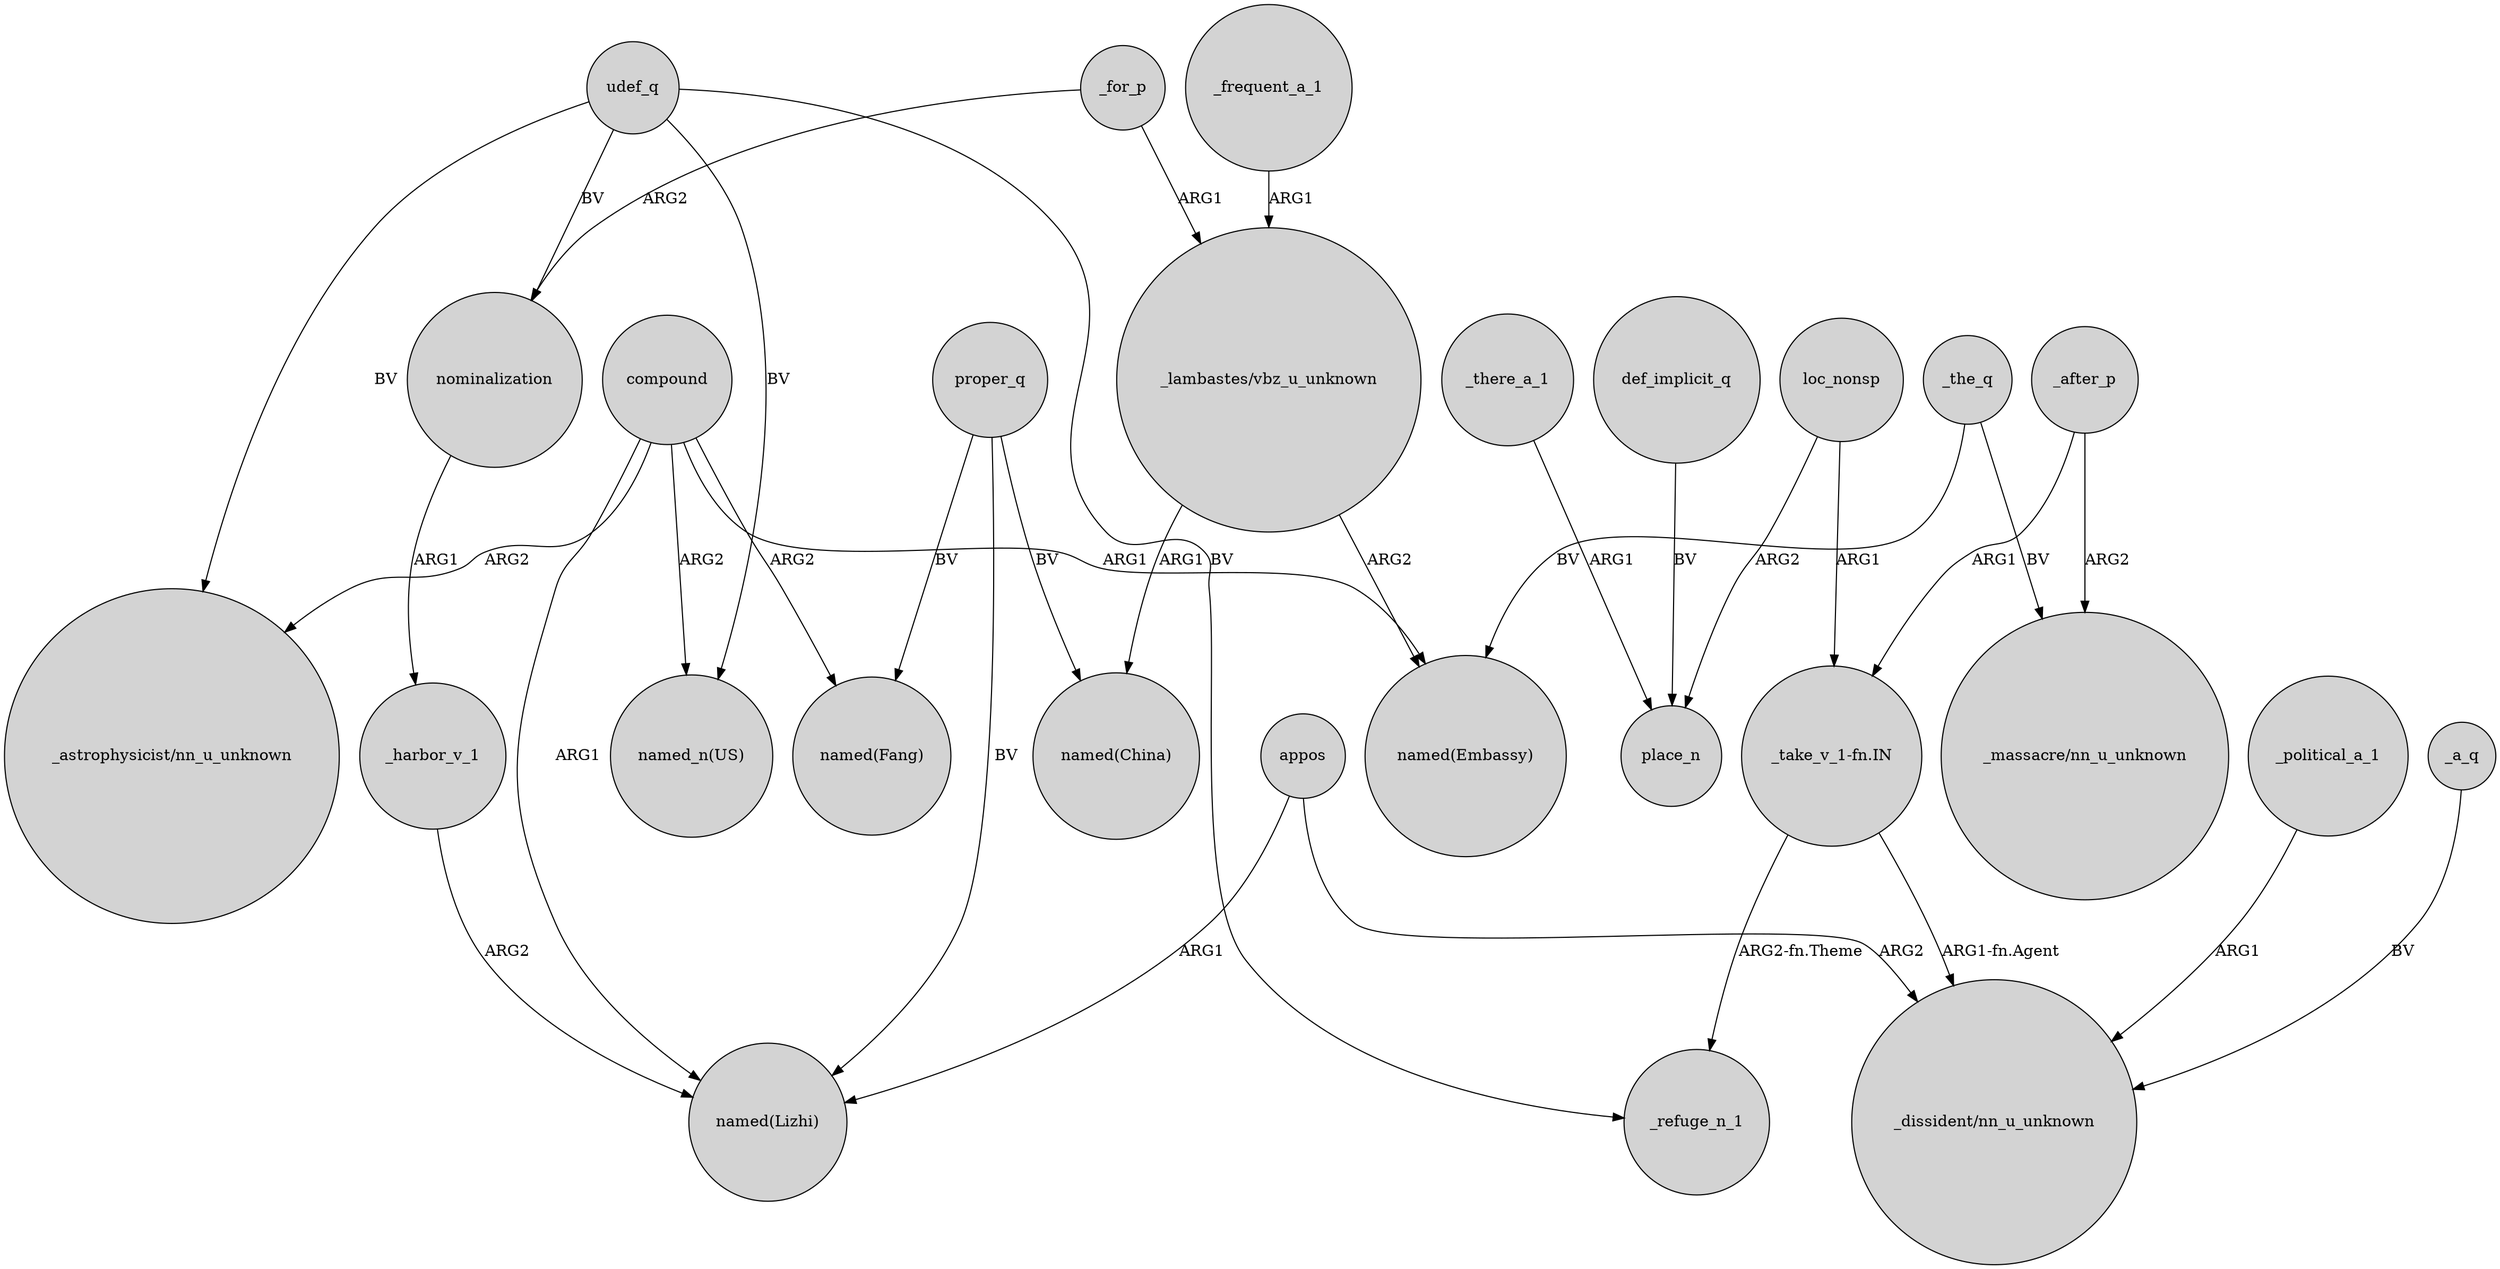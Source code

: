 digraph {
	node [shape=circle style=filled]
	proper_q -> "named(Fang)" [label=BV]
	loc_nonsp -> "_take_v_1-fn.IN" [label=ARG1]
	udef_q -> "named_n(US)" [label=BV]
	nominalization -> _harbor_v_1 [label=ARG1]
	_for_p -> "_lambastes/vbz_u_unknown" [label=ARG1]
	appos -> "named(Lizhi)" [label=ARG1]
	udef_q -> "_astrophysicist/nn_u_unknown" [label=BV]
	_for_p -> nominalization [label=ARG2]
	def_implicit_q -> place_n [label=BV]
	compound -> "named(Lizhi)" [label=ARG1]
	_after_p -> "_take_v_1-fn.IN" [label=ARG1]
	compound -> "named_n(US)" [label=ARG2]
	_harbor_v_1 -> "named(Lizhi)" [label=ARG2]
	"_take_v_1-fn.IN" -> "_dissident/nn_u_unknown" [label="ARG1-fn.Agent"]
	_the_q -> "_massacre/nn_u_unknown" [label=BV]
	_the_q -> "named(Embassy)" [label=BV]
	"_lambastes/vbz_u_unknown" -> "named(Embassy)" [label=ARG2]
	proper_q -> "named(Lizhi)" [label=BV]
	_after_p -> "_massacre/nn_u_unknown" [label=ARG2]
	_frequent_a_1 -> "_lambastes/vbz_u_unknown" [label=ARG1]
	compound -> "named(Embassy)" [label=ARG1]
	appos -> "_dissident/nn_u_unknown" [label=ARG2]
	_political_a_1 -> "_dissident/nn_u_unknown" [label=ARG1]
	udef_q -> nominalization [label=BV]
	proper_q -> "named(China)" [label=BV]
	"_lambastes/vbz_u_unknown" -> "named(China)" [label=ARG1]
	udef_q -> _refuge_n_1 [label=BV]
	loc_nonsp -> place_n [label=ARG2]
	_a_q -> "_dissident/nn_u_unknown" [label=BV]
	"_take_v_1-fn.IN" -> _refuge_n_1 [label="ARG2-fn.Theme"]
	_there_a_1 -> place_n [label=ARG1]
	compound -> "named(Fang)" [label=ARG2]
	compound -> "_astrophysicist/nn_u_unknown" [label=ARG2]
}
